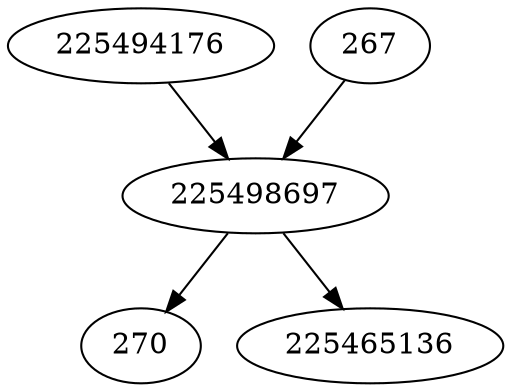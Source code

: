 strict digraph  {
225494176;
225498697;
267;
270;
225465136;
225494176 -> 225498697;
225498697 -> 270;
225498697 -> 225465136;
267 -> 225498697;
}
